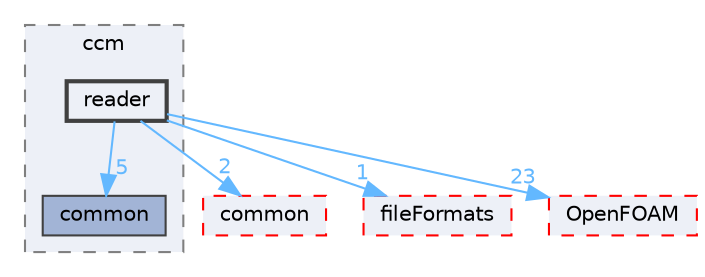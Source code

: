 digraph "src/conversion/ccm/reader"
{
 // LATEX_PDF_SIZE
  bgcolor="transparent";
  edge [fontname=Helvetica,fontsize=10,labelfontname=Helvetica,labelfontsize=10];
  node [fontname=Helvetica,fontsize=10,shape=box,height=0.2,width=0.4];
  compound=true
  subgraph clusterdir_91b6d204a228688f7c617c5bf20f3ca5 {
    graph [ bgcolor="#edf0f7", pencolor="grey50", label="ccm", fontname=Helvetica,fontsize=10 style="filled,dashed", URL="dir_91b6d204a228688f7c617c5bf20f3ca5.html",tooltip=""]
  dir_9b9a77504f8a22d9616dfe1b35ebf72a [label="common", fillcolor="#a2b4d6", color="grey25", style="filled", URL="dir_9b9a77504f8a22d9616dfe1b35ebf72a.html",tooltip=""];
  dir_9d8806ffef90ca52f77459d756fb1160 [label="reader", fillcolor="#edf0f7", color="grey25", style="filled,bold", URL="dir_9d8806ffef90ca52f77459d756fb1160.html",tooltip=""];
  }
  dir_888485a4ca6b3c01fe64b25e5a2b5171 [label="common", fillcolor="#edf0f7", color="red", style="filled,dashed", URL="dir_888485a4ca6b3c01fe64b25e5a2b5171.html",tooltip=""];
  dir_b05602f37bb521a7142c0a3e200b5f35 [label="fileFormats", fillcolor="#edf0f7", color="red", style="filled,dashed", URL="dir_b05602f37bb521a7142c0a3e200b5f35.html",tooltip=""];
  dir_c5473ff19b20e6ec4dfe5c310b3778a8 [label="OpenFOAM", fillcolor="#edf0f7", color="red", style="filled,dashed", URL="dir_c5473ff19b20e6ec4dfe5c310b3778a8.html",tooltip=""];
  dir_9d8806ffef90ca52f77459d756fb1160->dir_888485a4ca6b3c01fe64b25e5a2b5171 [headlabel="2", labeldistance=1.5 headhref="dir_003248_000552.html" href="dir_003248_000552.html" color="steelblue1" fontcolor="steelblue1"];
  dir_9d8806ffef90ca52f77459d756fb1160->dir_9b9a77504f8a22d9616dfe1b35ebf72a [headlabel="5", labeldistance=1.5 headhref="dir_003248_000551.html" href="dir_003248_000551.html" color="steelblue1" fontcolor="steelblue1"];
  dir_9d8806ffef90ca52f77459d756fb1160->dir_b05602f37bb521a7142c0a3e200b5f35 [headlabel="1", labeldistance=1.5 headhref="dir_003248_001353.html" href="dir_003248_001353.html" color="steelblue1" fontcolor="steelblue1"];
  dir_9d8806ffef90ca52f77459d756fb1160->dir_c5473ff19b20e6ec4dfe5c310b3778a8 [headlabel="23", labeldistance=1.5 headhref="dir_003248_002695.html" href="dir_003248_002695.html" color="steelblue1" fontcolor="steelblue1"];
}
